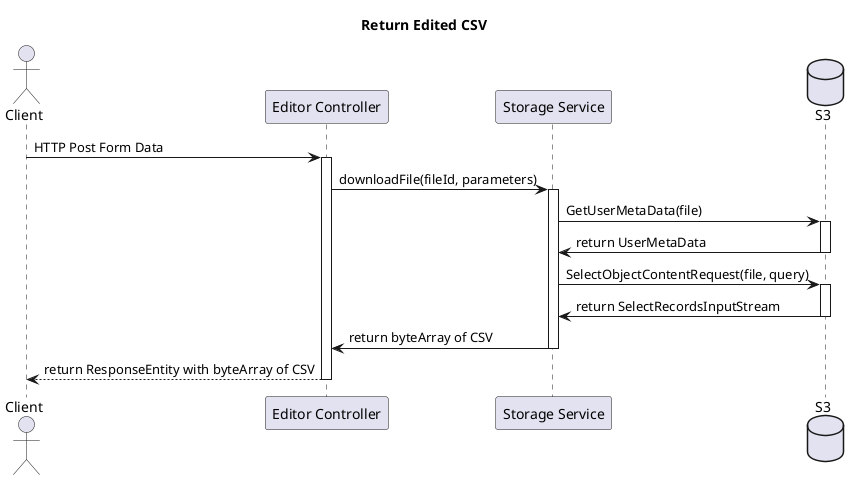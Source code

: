 @startuml

actor "Client" as client
participant "Editor Controller" as editorController
participant "Storage Service" as storageService
database "S3" as s3

title Return Edited CSV

client -> editorController : HTTP Post Form Data
activate editorController

editorController -> storageService : downloadFile(fileId, parameters)
activate storageService

storageService -> s3: GetUserMetaData(file)
activate s3

s3 -> storageService : return UserMetaData
deactivate s3

storageService -> s3 : SelectObjectContentRequest(file, query)
activate s3

s3 -> storageService : return SelectRecordsInputStream
deactivate s3

storageService -> editorController : return byteArray of CSV
deactivate storageService

editorController --> client : return ResponseEntity with byteArray of CSV
deactivate editorController

@enduml
